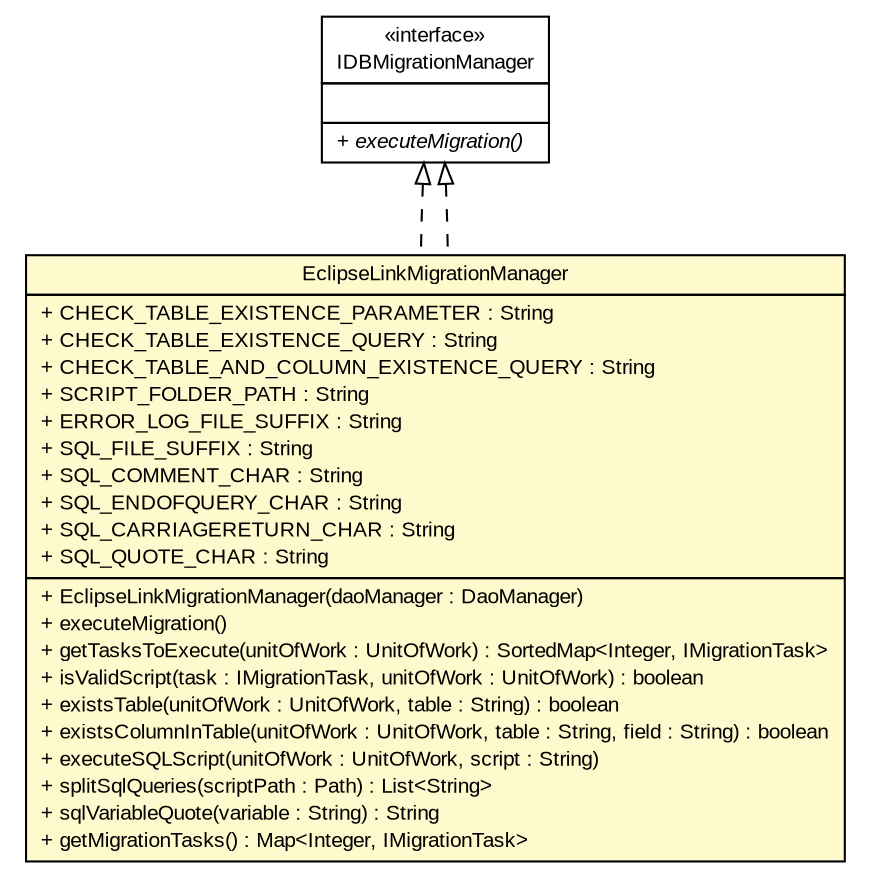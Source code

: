 #!/usr/local/bin/dot
#
# Class diagram 
# Generated by UMLGraph version R5_6-24-gf6e263 (http://www.umlgraph.org/)
#

digraph G {
	edge [fontname="arial",fontsize=10,labelfontname="arial",labelfontsize=10];
	node [fontname="arial",fontsize=10,shape=plaintext];
	nodesep=0.25;
	ranksep=0.5;
	// gov.sandia.cf.dao.IDBMigrationManager
	c103244 [label=<<table title="gov.sandia.cf.dao.IDBMigrationManager" border="0" cellborder="1" cellspacing="0" cellpadding="2" port="p" href="../IDBMigrationManager.html">
		<tr><td><table border="0" cellspacing="0" cellpadding="1">
<tr><td align="center" balign="center"> &#171;interface&#187; </td></tr>
<tr><td align="center" balign="center"> IDBMigrationManager </td></tr>
		</table></td></tr>
		<tr><td><table border="0" cellspacing="0" cellpadding="1">
<tr><td align="left" balign="left">  </td></tr>
		</table></td></tr>
		<tr><td><table border="0" cellspacing="0" cellpadding="1">
<tr><td align="left" balign="left"><font face="arial italic" point-size="10.0"> + executeMigration() </font></td></tr>
		</table></td></tr>
		</table>>, URL="../IDBMigrationManager.html", fontname="arial", fontcolor="black", fontsize=10.0];
	// gov.sandia.cf.dao.migration.EclipseLinkMigrationManager
	c103363 [label=<<table title="gov.sandia.cf.dao.migration.EclipseLinkMigrationManager" border="0" cellborder="1" cellspacing="0" cellpadding="2" port="p" bgcolor="lemonChiffon" href="./EclipseLinkMigrationManager.html">
		<tr><td><table border="0" cellspacing="0" cellpadding="1">
<tr><td align="center" balign="center"> EclipseLinkMigrationManager </td></tr>
		</table></td></tr>
		<tr><td><table border="0" cellspacing="0" cellpadding="1">
<tr><td align="left" balign="left"> + CHECK_TABLE_EXISTENCE_PARAMETER : String </td></tr>
<tr><td align="left" balign="left"> + CHECK_TABLE_EXISTENCE_QUERY : String </td></tr>
<tr><td align="left" balign="left"> + CHECK_TABLE_AND_COLUMN_EXISTENCE_QUERY : String </td></tr>
<tr><td align="left" balign="left"> + SCRIPT_FOLDER_PATH : String </td></tr>
<tr><td align="left" balign="left"> + ERROR_LOG_FILE_SUFFIX : String </td></tr>
<tr><td align="left" balign="left"> + SQL_FILE_SUFFIX : String </td></tr>
<tr><td align="left" balign="left"> + SQL_COMMENT_CHAR : String </td></tr>
<tr><td align="left" balign="left"> + SQL_ENDOFQUERY_CHAR : String </td></tr>
<tr><td align="left" balign="left"> + SQL_CARRIAGERETURN_CHAR : String </td></tr>
<tr><td align="left" balign="left"> + SQL_QUOTE_CHAR : String </td></tr>
		</table></td></tr>
		<tr><td><table border="0" cellspacing="0" cellpadding="1">
<tr><td align="left" balign="left"> + EclipseLinkMigrationManager(daoManager : DaoManager) </td></tr>
<tr><td align="left" balign="left"> + executeMigration() </td></tr>
<tr><td align="left" balign="left"> + getTasksToExecute(unitOfWork : UnitOfWork) : SortedMap&lt;Integer, IMigrationTask&gt; </td></tr>
<tr><td align="left" balign="left"> + isValidScript(task : IMigrationTask, unitOfWork : UnitOfWork) : boolean </td></tr>
<tr><td align="left" balign="left"> + existsTable(unitOfWork : UnitOfWork, table : String) : boolean </td></tr>
<tr><td align="left" balign="left"> + existsColumnInTable(unitOfWork : UnitOfWork, table : String, field : String) : boolean </td></tr>
<tr><td align="left" balign="left"> + executeSQLScript(unitOfWork : UnitOfWork, script : String) </td></tr>
<tr><td align="left" balign="left"> + splitSqlQueries(scriptPath : Path) : List&lt;String&gt; </td></tr>
<tr><td align="left" balign="left"> + sqlVariableQuote(variable : String) : String </td></tr>
<tr><td align="left" balign="left"> + getMigrationTasks() : Map&lt;Integer, IMigrationTask&gt; </td></tr>
		</table></td></tr>
		</table>>, URL="./EclipseLinkMigrationManager.html", fontname="arial", fontcolor="black", fontsize=10.0];
	//gov.sandia.cf.dao.migration.EclipseLinkMigrationManager implements gov.sandia.cf.dao.IDBMigrationManager
	c103244:p -> c103363:p [dir=back,arrowtail=empty,style=dashed];
	//gov.sandia.cf.dao.migration.EclipseLinkMigrationManager implements gov.sandia.cf.dao.IDBMigrationManager
	c103244:p -> c103363:p [dir=back,arrowtail=empty,style=dashed];
}

